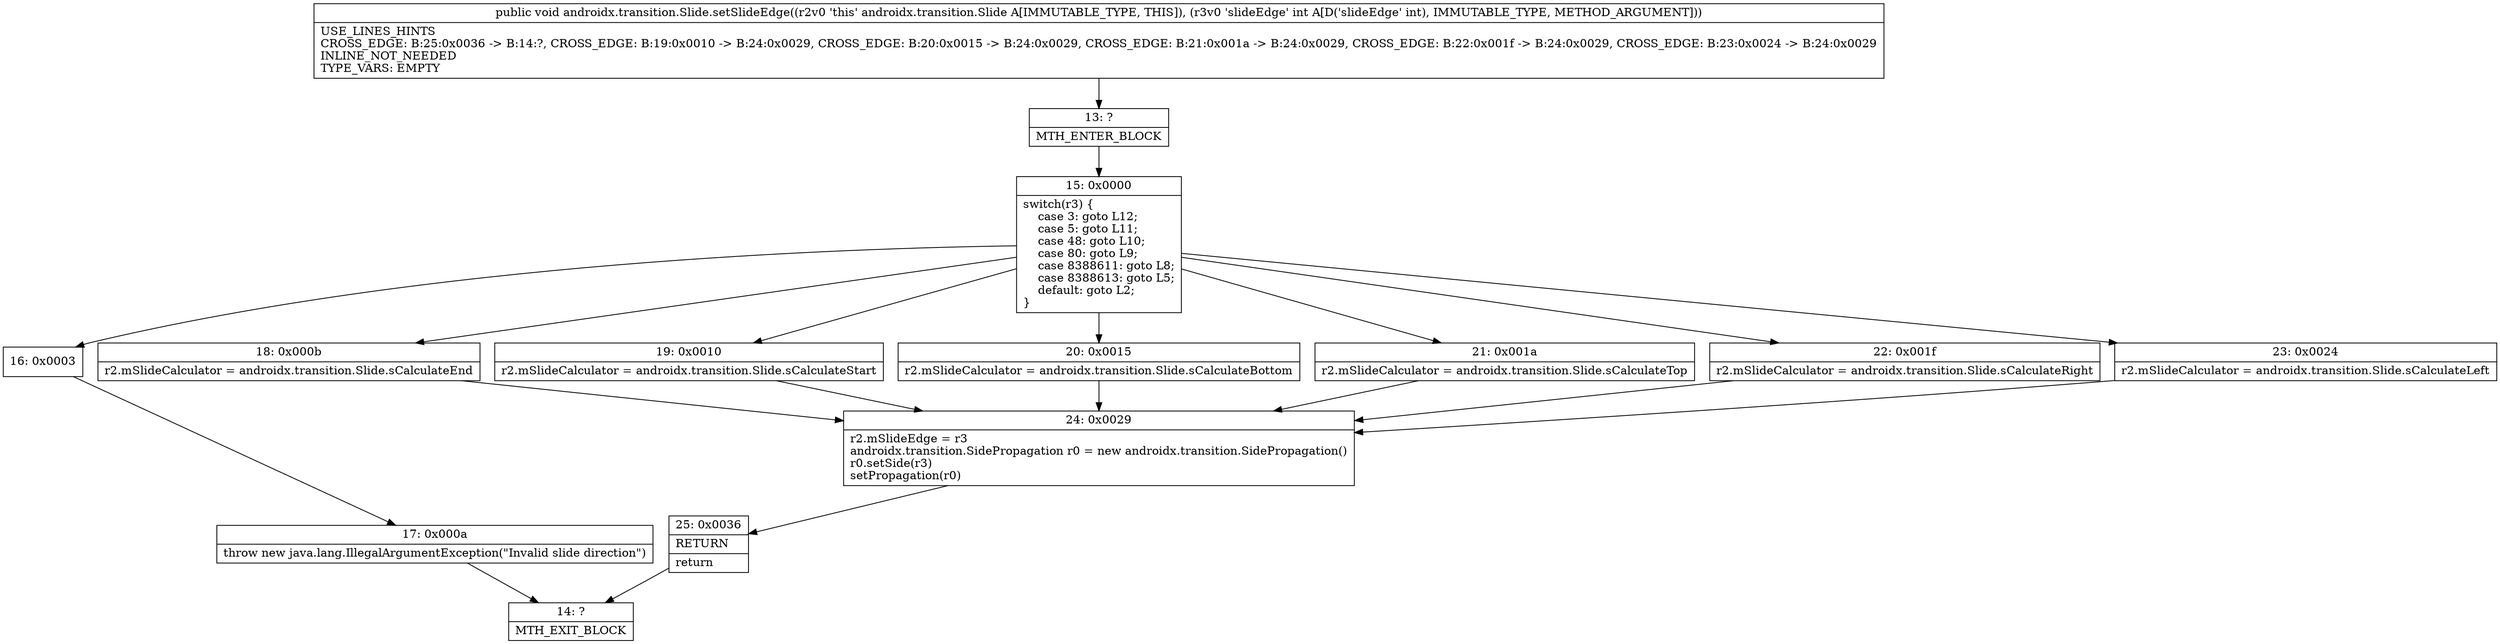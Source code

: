 digraph "CFG forandroidx.transition.Slide.setSlideEdge(I)V" {
Node_13 [shape=record,label="{13\:\ ?|MTH_ENTER_BLOCK\l}"];
Node_15 [shape=record,label="{15\:\ 0x0000|switch(r3) \{\l    case 3: goto L12;\l    case 5: goto L11;\l    case 48: goto L10;\l    case 80: goto L9;\l    case 8388611: goto L8;\l    case 8388613: goto L5;\l    default: goto L2;\l\}\l}"];
Node_16 [shape=record,label="{16\:\ 0x0003}"];
Node_17 [shape=record,label="{17\:\ 0x000a|throw new java.lang.IllegalArgumentException(\"Invalid slide direction\")\l}"];
Node_14 [shape=record,label="{14\:\ ?|MTH_EXIT_BLOCK\l}"];
Node_18 [shape=record,label="{18\:\ 0x000b|r2.mSlideCalculator = androidx.transition.Slide.sCalculateEnd\l}"];
Node_24 [shape=record,label="{24\:\ 0x0029|r2.mSlideEdge = r3\landroidx.transition.SidePropagation r0 = new androidx.transition.SidePropagation()\lr0.setSide(r3)\lsetPropagation(r0)\l}"];
Node_25 [shape=record,label="{25\:\ 0x0036|RETURN\l|return\l}"];
Node_19 [shape=record,label="{19\:\ 0x0010|r2.mSlideCalculator = androidx.transition.Slide.sCalculateStart\l}"];
Node_20 [shape=record,label="{20\:\ 0x0015|r2.mSlideCalculator = androidx.transition.Slide.sCalculateBottom\l}"];
Node_21 [shape=record,label="{21\:\ 0x001a|r2.mSlideCalculator = androidx.transition.Slide.sCalculateTop\l}"];
Node_22 [shape=record,label="{22\:\ 0x001f|r2.mSlideCalculator = androidx.transition.Slide.sCalculateRight\l}"];
Node_23 [shape=record,label="{23\:\ 0x0024|r2.mSlideCalculator = androidx.transition.Slide.sCalculateLeft\l}"];
MethodNode[shape=record,label="{public void androidx.transition.Slide.setSlideEdge((r2v0 'this' androidx.transition.Slide A[IMMUTABLE_TYPE, THIS]), (r3v0 'slideEdge' int A[D('slideEdge' int), IMMUTABLE_TYPE, METHOD_ARGUMENT]))  | USE_LINES_HINTS\lCROSS_EDGE: B:25:0x0036 \-\> B:14:?, CROSS_EDGE: B:19:0x0010 \-\> B:24:0x0029, CROSS_EDGE: B:20:0x0015 \-\> B:24:0x0029, CROSS_EDGE: B:21:0x001a \-\> B:24:0x0029, CROSS_EDGE: B:22:0x001f \-\> B:24:0x0029, CROSS_EDGE: B:23:0x0024 \-\> B:24:0x0029\lINLINE_NOT_NEEDED\lTYPE_VARS: EMPTY\l}"];
MethodNode -> Node_13;Node_13 -> Node_15;
Node_15 -> Node_16;
Node_15 -> Node_18;
Node_15 -> Node_19;
Node_15 -> Node_20;
Node_15 -> Node_21;
Node_15 -> Node_22;
Node_15 -> Node_23;
Node_16 -> Node_17;
Node_17 -> Node_14;
Node_18 -> Node_24;
Node_24 -> Node_25;
Node_25 -> Node_14;
Node_19 -> Node_24;
Node_20 -> Node_24;
Node_21 -> Node_24;
Node_22 -> Node_24;
Node_23 -> Node_24;
}

